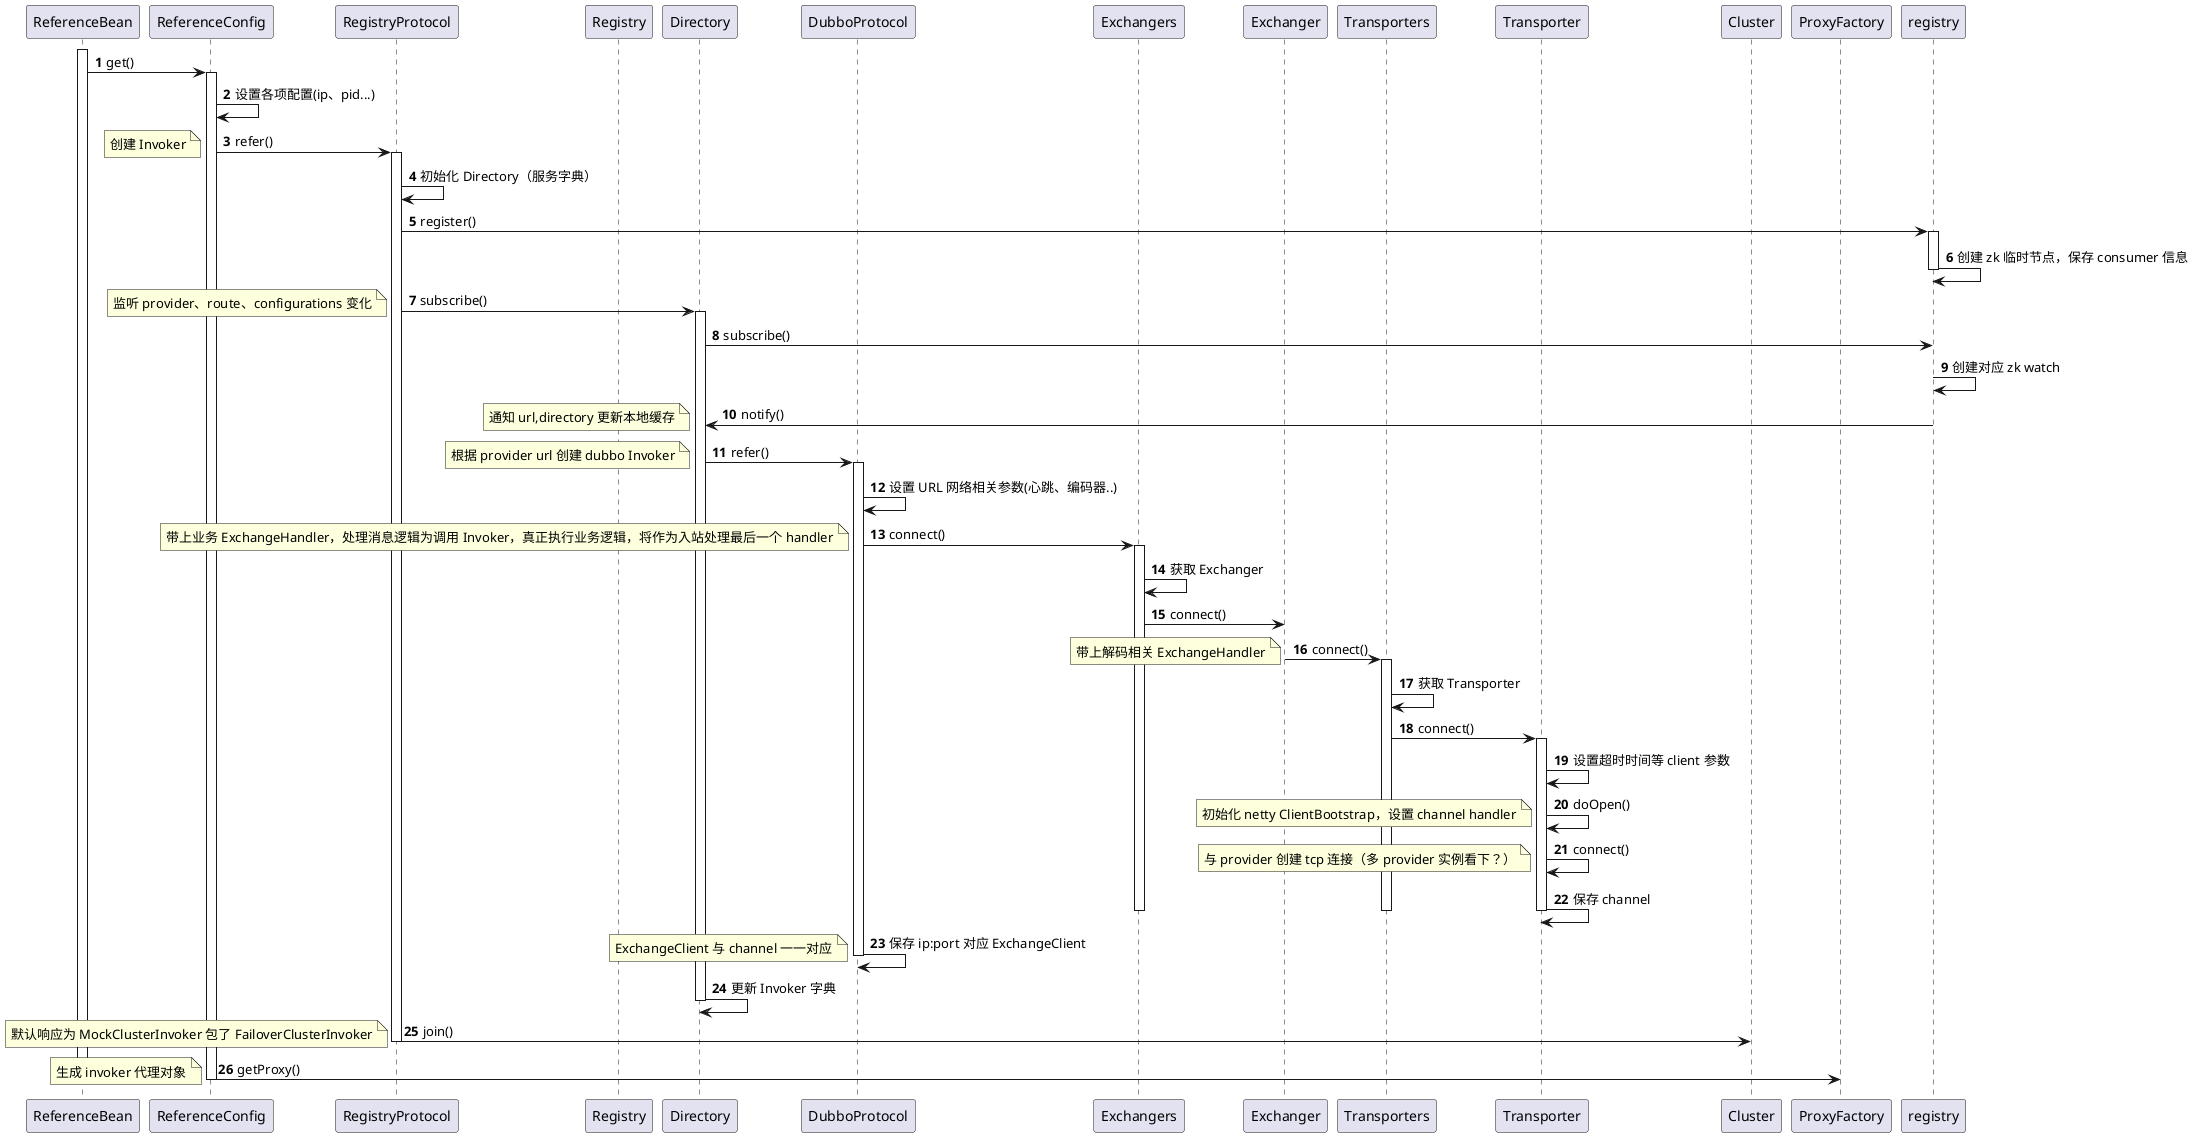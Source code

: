 @startuml

participant referenceBean as "ReferenceBean"
participant referenceConfig as "ReferenceConfig"
participant protocol as "RegistryProtocol"
participant registery as "Registry"
participant directory as "Directory"
participant dubbo as "DubboProtocol"
participant exchangers as "Exchangers"
participant exchanger as "Exchanger"
participant transporters as "Transporters"
participant transporter as "Transporter"
participant cluster as "Cluster"
participant proxyFactory as "ProxyFactory"

autonumber

activate referenceBean
  referenceBean -> referenceConfig: get()
  activate referenceConfig
    referenceConfig -> referenceConfig: 设置各项配置(ip、pid...)
    referenceConfig -> protocol: refer()
    note left: 创建 Invoker
    activate protocol
      protocol -> protocol: 初始化 Directory（服务字典）
      protocol -> registry: register()
      activate registry
        registry -> registry: 创建 zk 临时节点，保存 consumer 信息
      deactivate registry
      protocol -> directory: subscribe()
      note left: 监听 provider、route、configurations 变化
      activate directory
        directory -> registry: subscribe()
        registry -> registry: 创建对应 zk watch
        registry -> directory: notify()
        note left: 通知 url,directory 更新本地缓存
        directory -> dubbo: refer()
        note left: 根据 provider url 创建 dubbo Invoker
        activate dubbo
          dubbo -> dubbo: 设置 URL 网络相关参数(心跳、编码器..)
          dubbo -> exchangers: connect()
          note left: 带上业务 ExchangeHandler，处理消息逻辑为调用 Invoker，真正执行业务逻辑，将作为入站处理最后一个 handler
          activate exchangers
            exchangers -> exchangers: 获取 Exchanger
            exchangers -> exchanger: connect()
            exchanger -> transporters: connect()
            note left: 带上解码相关 ExchangeHandler
            activate transporters
              transporters -> transporters: 获取 Transporter
              transporters -> transporter: connect()
              activate transporter
                transporter -> transporter: 设置超时时间等 client 参数
                transporter -> transporter: doOpen()
                note left: 初始化 netty ClientBootstrap，设置 channel handler
                transporter -> transporter: connect()
                note left: 与 provider 创建 tcp 连接（多 provider 实例看下？）
                transporter -> transporter: 保存 channel
              deactivate transporter
            deactivate transporters
          deactivate exchangers
          dubbo -> dubbo: 保存 ip:port 对应 ExchangeClient
          note left: ExchangeClient 与 channel 一一对应
        deactivate dubbo
        directory -> directory: 更新 Invoker 字典
      deactivate directory
      protocol -> cluster: join()
      note left: 默认响应为 MockClusterInvoker 包了 FailoverClusterInvoker
    deactivate protocol
    referenceConfig -> proxyFactory: getProxy()
    note left: 生成 invoker 代理对象
  deactivate referenceConfig
deactivate referenceBean


@enduml
